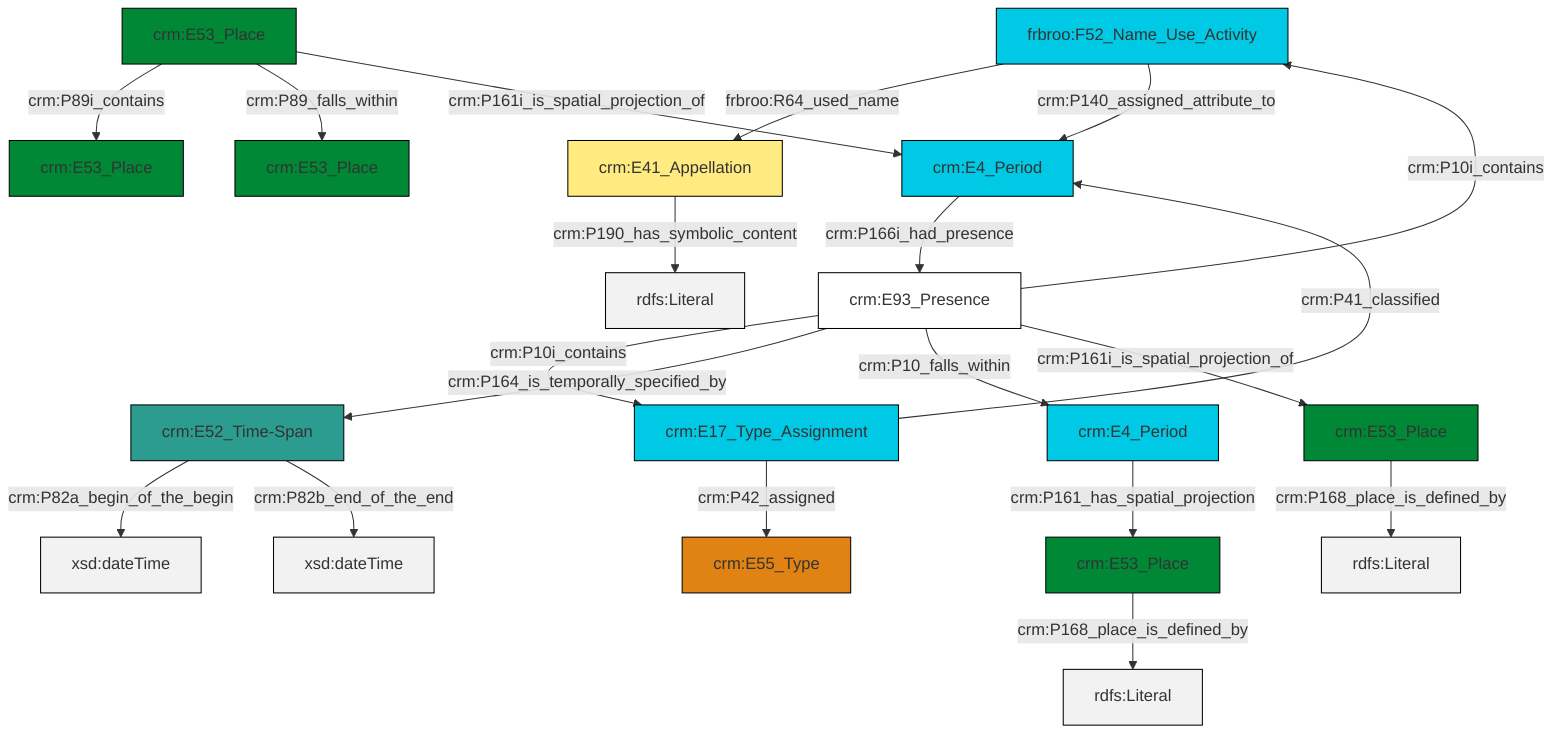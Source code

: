 graph TD
classDef Literal fill:#f2f2f2,stroke:#000000;
classDef CRM_Entity fill:#FFFFFF,stroke:#000000;
classDef Temporal_Entity fill:#00C9E6, stroke:#000000;
classDef Type fill:#E18312, stroke:#000000;
classDef Time-Span fill:#2C9C91, stroke:#000000;
classDef Appellation fill:#FFEB7F, stroke:#000000;
classDef Place fill:#008836, stroke:#000000;
classDef Persistent_Item fill:#B266B2, stroke:#000000;
classDef Conceptual_Object fill:#FFD700, stroke:#000000;
classDef Physical_Thing fill:#D2B48C, stroke:#000000;
classDef Actor fill:#f58aad, stroke:#000000;
classDef PC_Classes fill:#4ce600, stroke:#000000;
classDef Multi fill:#cccccc,stroke:#000000;

2["crm:E93_Presence"]:::CRM_Entity -->|crm:P10i_contains| 3["crm:E17_Type_Assignment"]:::Temporal_Entity
4["crm:E53_Place"]:::Place -->|crm:P89i_contains| 5["crm:E53_Place"]:::Place
7["crm:E52_Time-Span"]:::Time-Span -->|crm:P82a_begin_of_the_begin| 8[xsd:dateTime]:::Literal
4["crm:E53_Place"]:::Place -->|crm:P89_falls_within| 9["crm:E53_Place"]:::Place
2["crm:E93_Presence"]:::CRM_Entity -->|crm:P164_is_temporally_specified_by| 7["crm:E52_Time-Span"]:::Time-Span
2["crm:E93_Presence"]:::CRM_Entity -->|crm:P10_falls_within| 10["crm:E4_Period"]:::Temporal_Entity
11["crm:E41_Appellation"]:::Appellation -->|crm:P190_has_symbolic_content| 12[rdfs:Literal]:::Literal
0["frbroo:F52_Name_Use_Activity"]:::Temporal_Entity -->|frbroo:R64_used_name| 11["crm:E41_Appellation"]:::Appellation
10["crm:E4_Period"]:::Temporal_Entity -->|crm:P161_has_spatial_projection| 14["crm:E53_Place"]:::Place
15["crm:E53_Place"]:::Place -->|crm:P168_place_is_defined_by| 16[rdfs:Literal]:::Literal
0["frbroo:F52_Name_Use_Activity"]:::Temporal_Entity -->|crm:P140_assigned_attribute_to| 17["crm:E4_Period"]:::Temporal_Entity
7["crm:E52_Time-Span"]:::Time-Span -->|crm:P82b_end_of_the_end| 20[xsd:dateTime]:::Literal
3["crm:E17_Type_Assignment"]:::Temporal_Entity -->|crm:P41_classified| 17["crm:E4_Period"]:::Temporal_Entity
3["crm:E17_Type_Assignment"]:::Temporal_Entity -->|crm:P42_assigned| 22["crm:E55_Type"]:::Type
2["crm:E93_Presence"]:::CRM_Entity -->|crm:P161i_is_spatial_projection_of| 15["crm:E53_Place"]:::Place
4["crm:E53_Place"]:::Place -->|crm:P161i_is_spatial_projection_of| 17["crm:E4_Period"]:::Temporal_Entity
17["crm:E4_Period"]:::Temporal_Entity -->|crm:P166i_had_presence| 2["crm:E93_Presence"]:::CRM_Entity
14["crm:E53_Place"]:::Place -->|crm:P168_place_is_defined_by| 28[rdfs:Literal]:::Literal
2["crm:E93_Presence"]:::CRM_Entity -->|crm:P10i_contains| 0["frbroo:F52_Name_Use_Activity"]:::Temporal_Entity